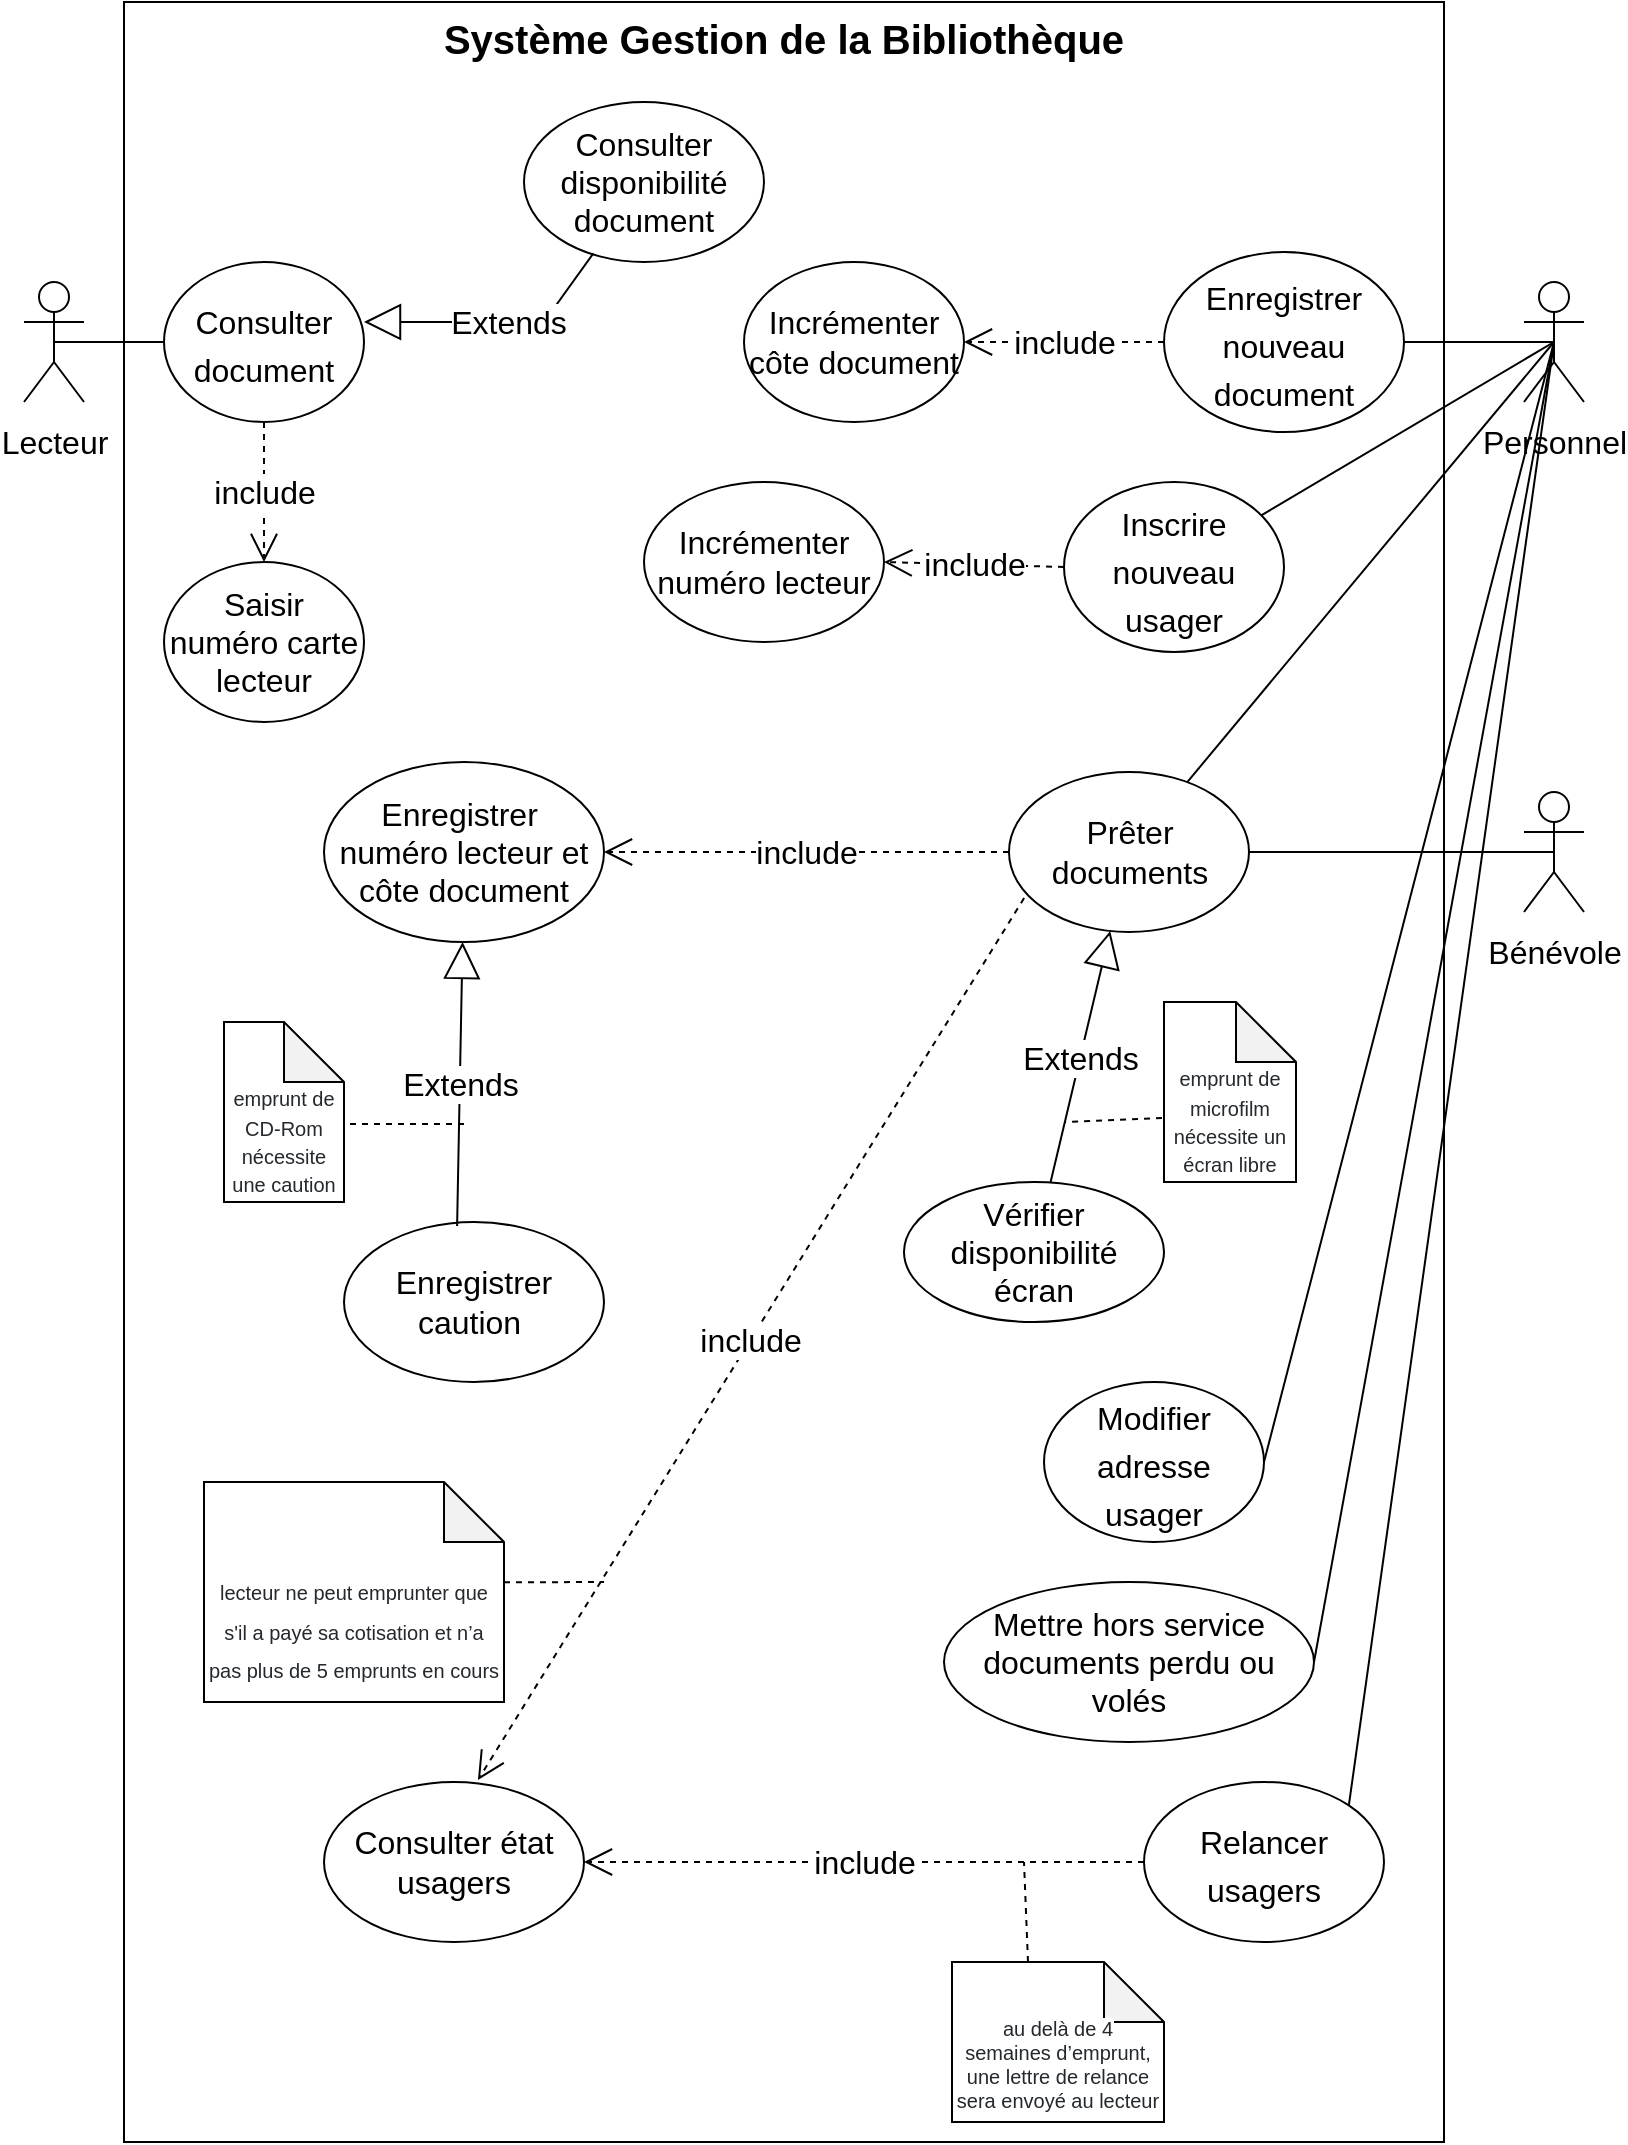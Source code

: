 <mxfile version="15.9.6" type="device"><diagram id="OHpG6m8NHWCoJrdF1ptG" name="Page-1"><mxGraphModel dx="1895" dy="1065" grid="1" gridSize="10" guides="1" tooltips="1" connect="1" arrows="1" fold="1" page="1" pageScale="1" pageWidth="827" pageHeight="1169" math="0" shadow="0"><root><mxCell id="0"/><mxCell id="1" parent="0"/><mxCell id="3H69x3JlhHG_i3iZv9lx-1" value="Système Gestion de la Bibliothèque" style="whiteSpace=wrap;html=1;verticalAlign=top;fontStyle=1;fontSize=20;" parent="1" vertex="1"><mxGeometry x="70" y="20" width="660" height="1070" as="geometry"/></mxCell><mxCell id="3H69x3JlhHG_i3iZv9lx-2" value="&lt;font style=&quot;font-size: 16px&quot;&gt;Lecteur&lt;/font&gt;" style="shape=umlActor;verticalLabelPosition=bottom;verticalAlign=top;html=1;outlineConnect=0;fontSize=20;" parent="1" vertex="1"><mxGeometry x="20" y="160" width="30" height="60" as="geometry"/></mxCell><mxCell id="3H69x3JlhHG_i3iZv9lx-3" value="&lt;span style=&quot;font-size: 16px&quot;&gt;Personnel&lt;/span&gt;" style="shape=umlActor;verticalLabelPosition=bottom;verticalAlign=top;html=1;outlineConnect=0;fontSize=20;" parent="1" vertex="1"><mxGeometry x="770" y="160" width="30" height="60" as="geometry"/></mxCell><mxCell id="3H69x3JlhHG_i3iZv9lx-4" value="&lt;font style=&quot;font-size: 16px&quot;&gt;Bénévole&lt;/font&gt;" style="shape=umlActor;verticalLabelPosition=bottom;verticalAlign=top;html=1;outlineConnect=0;fontSize=20;" parent="1" vertex="1"><mxGeometry x="770" y="415" width="30" height="60" as="geometry"/></mxCell><mxCell id="3H69x3JlhHG_i3iZv9lx-5" value="&lt;font style=&quot;font-size: 16px&quot;&gt;Consulter document&lt;/font&gt;" style="ellipse;whiteSpace=wrap;html=1;fontSize=20;" parent="1" vertex="1"><mxGeometry x="90" y="150" width="100" height="80" as="geometry"/></mxCell><mxCell id="3H69x3JlhHG_i3iZv9lx-7" value="&lt;font style=&quot;font-size: 16px&quot;&gt;Enregistrer nouveau document&lt;/font&gt;" style="ellipse;whiteSpace=wrap;html=1;fontSize=20;" parent="1" vertex="1"><mxGeometry x="590" y="145" width="120" height="90" as="geometry"/></mxCell><mxCell id="3H69x3JlhHG_i3iZv9lx-8" value="&lt;font style=&quot;font-size: 16px&quot;&gt;Inscrire &lt;br&gt;nouveau usager&lt;/font&gt;" style="ellipse;whiteSpace=wrap;html=1;fontSize=20;" parent="1" vertex="1"><mxGeometry x="540" y="260" width="110" height="85" as="geometry"/></mxCell><mxCell id="3H69x3JlhHG_i3iZv9lx-9" value="&lt;font style=&quot;font-size: 16px&quot;&gt;Modifier adresse usager&lt;/font&gt;" style="ellipse;whiteSpace=wrap;html=1;fontSize=20;" parent="1" vertex="1"><mxGeometry x="530" y="710" width="110" height="80" as="geometry"/></mxCell><mxCell id="3H69x3JlhHG_i3iZv9lx-10" value="&lt;font style=&quot;font-size: 16px&quot;&gt;Relancer usagers&lt;/font&gt;" style="ellipse;whiteSpace=wrap;html=1;fontSize=20;" parent="1" vertex="1"><mxGeometry x="580" y="910" width="120" height="80" as="geometry"/></mxCell><mxCell id="3H69x3JlhHG_i3iZv9lx-20" value="" style="endArrow=none;html=1;rounded=0;fontSize=20;entryX=0.5;entryY=0.5;entryDx=0;entryDy=0;entryPerimeter=0;" parent="1" source="3H69x3JlhHG_i3iZv9lx-7" target="3H69x3JlhHG_i3iZv9lx-3" edge="1"><mxGeometry width="50" height="50" relative="1" as="geometry"><mxPoint x="390" y="400" as="sourcePoint"/><mxPoint x="440" y="350" as="targetPoint"/></mxGeometry></mxCell><mxCell id="3H69x3JlhHG_i3iZv9lx-21" value="" style="endArrow=none;html=1;rounded=0;fontSize=20;exitX=0.5;exitY=0.5;exitDx=0;exitDy=0;exitPerimeter=0;" parent="1" source="3H69x3JlhHG_i3iZv9lx-3" target="3H69x3JlhHG_i3iZv9lx-8" edge="1"><mxGeometry width="50" height="50" relative="1" as="geometry"><mxPoint x="390" y="400" as="sourcePoint"/><mxPoint x="440" y="350" as="targetPoint"/></mxGeometry></mxCell><mxCell id="NGhZcJiRvI4xOklrxy-l-1" value="" style="endArrow=none;html=1;rounded=0;exitX=1;exitY=0.5;exitDx=0;exitDy=0;entryX=0.5;entryY=0.5;entryDx=0;entryDy=0;entryPerimeter=0;" parent="1" source="3H69x3JlhHG_i3iZv9lx-9" edge="1" target="3H69x3JlhHG_i3iZv9lx-3"><mxGeometry width="50" height="50" relative="1" as="geometry"><mxPoint x="390" y="440" as="sourcePoint"/><mxPoint x="695" y="190" as="targetPoint"/></mxGeometry></mxCell><mxCell id="NGhZcJiRvI4xOklrxy-l-3" value="&lt;div&gt;&lt;font style=&quot;font-size: 16px&quot;&gt;Prêter documents&lt;/font&gt;&lt;/div&gt;" style="ellipse;whiteSpace=wrap;html=1;" parent="1" vertex="1"><mxGeometry x="512.5" y="405" width="120" height="80" as="geometry"/></mxCell><mxCell id="NGhZcJiRvI4xOklrxy-l-4" value="" style="endArrow=none;html=1;rounded=0;fontSize=20;entryX=0.5;entryY=0.5;entryDx=0;entryDy=0;entryPerimeter=0;" parent="1" source="NGhZcJiRvI4xOklrxy-l-3" target="3H69x3JlhHG_i3iZv9lx-4" edge="1"><mxGeometry width="50" height="50" relative="1" as="geometry"><mxPoint x="390" y="560" as="sourcePoint"/><mxPoint x="440" y="510" as="targetPoint"/></mxGeometry></mxCell><mxCell id="NGhZcJiRvI4xOklrxy-l-9" value="Mettre hors service documents perdu ou volés" style="ellipse;whiteSpace=wrap;html=1;fontSize=16;" parent="1" vertex="1"><mxGeometry x="480" y="810" width="185" height="80" as="geometry"/></mxCell><mxCell id="NGhZcJiRvI4xOklrxy-l-10" value="" style="endArrow=none;html=1;rounded=0;fontSize=16;exitX=1;exitY=0.5;exitDx=0;exitDy=0;entryX=0.5;entryY=0.5;entryDx=0;entryDy=0;entryPerimeter=0;" parent="1" source="NGhZcJiRvI4xOklrxy-l-9" target="3H69x3JlhHG_i3iZv9lx-3" edge="1"><mxGeometry width="50" height="50" relative="1" as="geometry"><mxPoint x="390" y="610" as="sourcePoint"/><mxPoint x="440" y="560" as="targetPoint"/></mxGeometry></mxCell><mxCell id="NGhZcJiRvI4xOklrxy-l-11" value="Consulter état usagers" style="ellipse;whiteSpace=wrap;html=1;fontSize=16;" parent="1" vertex="1"><mxGeometry x="170" y="910" width="130" height="80" as="geometry"/></mxCell><mxCell id="NGhZcJiRvI4xOklrxy-l-13" value="" style="endArrow=none;html=1;rounded=0;fontSize=16;entryX=0.5;entryY=0.5;entryDx=0;entryDy=0;entryPerimeter=0;" parent="1" source="NGhZcJiRvI4xOklrxy-l-3" target="3H69x3JlhHG_i3iZv9lx-3" edge="1"><mxGeometry width="50" height="50" relative="1" as="geometry"><mxPoint x="390" y="490" as="sourcePoint"/><mxPoint x="440" y="440" as="targetPoint"/></mxGeometry></mxCell><mxCell id="NGhZcJiRvI4xOklrxy-l-14" value="" style="endArrow=none;html=1;rounded=0;fontSize=16;exitX=1;exitY=0;exitDx=0;exitDy=0;entryX=0.5;entryY=0.5;entryDx=0;entryDy=0;entryPerimeter=0;" parent="1" source="3H69x3JlhHG_i3iZv9lx-10" target="3H69x3JlhHG_i3iZv9lx-3" edge="1"><mxGeometry width="50" height="50" relative="1" as="geometry"><mxPoint x="390" y="650" as="sourcePoint"/><mxPoint x="440" y="600" as="targetPoint"/></mxGeometry></mxCell><mxCell id="NGhZcJiRvI4xOklrxy-l-18" value="" style="endArrow=none;html=1;rounded=0;fontSize=16;exitX=0.5;exitY=0.5;exitDx=0;exitDy=0;exitPerimeter=0;" parent="1" source="3H69x3JlhHG_i3iZv9lx-2" target="3H69x3JlhHG_i3iZv9lx-5" edge="1"><mxGeometry width="50" height="50" relative="1" as="geometry"><mxPoint x="390" y="530" as="sourcePoint"/><mxPoint x="185" y="200" as="targetPoint"/></mxGeometry></mxCell><mxCell id="NGhZcJiRvI4xOklrxy-l-19" value="include" style="endArrow=open;endSize=12;dashed=1;html=1;rounded=0;fontSize=16;exitX=0;exitY=0.5;exitDx=0;exitDy=0;" parent="1" source="3H69x3JlhHG_i3iZv9lx-10" target="NGhZcJiRvI4xOklrxy-l-11" edge="1"><mxGeometry width="160" relative="1" as="geometry"><mxPoint x="330" y="660" as="sourcePoint"/><mxPoint x="490" y="660" as="targetPoint"/></mxGeometry></mxCell><mxCell id="NGhZcJiRvI4xOklrxy-l-21" value="include" style="endArrow=open;endSize=12;dashed=1;html=1;rounded=0;fontSize=16;" parent="1" source="NGhZcJiRvI4xOklrxy-l-3" target="Zi7x6dvABiTGBooc9wCr-1" edge="1"><mxGeometry width="160" relative="1" as="geometry"><mxPoint x="330" y="480" as="sourcePoint"/><mxPoint x="283.854" y="495.0" as="targetPoint"/></mxGeometry></mxCell><mxCell id="Zi7x6dvABiTGBooc9wCr-1" value="Enregistrer&amp;nbsp; numéro lecteur et côte document" style="ellipse;whiteSpace=wrap;html=1;fontSize=16;" parent="1" vertex="1"><mxGeometry x="170" y="400" width="140" height="90" as="geometry"/></mxCell><mxCell id="Zi7x6dvABiTGBooc9wCr-4" value="Enregistrer caution&amp;nbsp;" style="ellipse;whiteSpace=wrap;html=1;fontSize=16;" parent="1" vertex="1"><mxGeometry x="180" y="630" width="130" height="80" as="geometry"/></mxCell><mxCell id="Zi7x6dvABiTGBooc9wCr-5" value="Vérifier disponibilité &lt;br&gt;écran" style="ellipse;whiteSpace=wrap;html=1;fontSize=16;" parent="1" vertex="1"><mxGeometry x="460" y="610" width="130" height="70" as="geometry"/></mxCell><mxCell id="Zi7x6dvABiTGBooc9wCr-6" value="Extends" style="endArrow=block;endSize=16;endFill=0;html=1;rounded=0;fontSize=16;" parent="1" source="Zi7x6dvABiTGBooc9wCr-5" target="NGhZcJiRvI4xOklrxy-l-3" edge="1"><mxGeometry width="160" relative="1" as="geometry"><mxPoint x="330" y="560" as="sourcePoint"/><mxPoint x="490" y="560" as="targetPoint"/></mxGeometry></mxCell><mxCell id="Zi7x6dvABiTGBooc9wCr-7" value="Extends" style="endArrow=block;endSize=16;endFill=0;html=1;rounded=0;fontSize=16;exitX=0.435;exitY=0.025;exitDx=0;exitDy=0;exitPerimeter=0;" parent="1" source="Zi7x6dvABiTGBooc9wCr-4" target="Zi7x6dvABiTGBooc9wCr-1" edge="1"><mxGeometry width="160" relative="1" as="geometry"><mxPoint x="330" y="700" as="sourcePoint"/><mxPoint x="223.75" y="545" as="targetPoint"/></mxGeometry></mxCell><mxCell id="xHaf1AJgSzIiyrLwRIEP-1" value="&lt;font style=&quot;font-size: 10px&quot;&gt;&amp;nbsp;&lt;br&gt;&lt;span style=&quot;color: rgb(36 , 41 , 46) ; font-family: , &amp;#34;blinkmacsystemfont&amp;#34; , &amp;#34;segoe ui&amp;#34; , &amp;#34;helvetica&amp;#34; , &amp;#34;arial&amp;#34; , sans-serif , &amp;#34;apple color emoji&amp;#34; , &amp;#34;segoe ui emoji&amp;#34; ; text-align: left ; background-color: rgb(255 , 255 , 255)&quot;&gt;&lt;font style=&quot;font-size: 10px&quot;&gt;&lt;br&gt;emprunt de CD-Rom nécessite une caution&lt;/font&gt;&lt;/span&gt;&lt;/font&gt;" style="shape=note;whiteSpace=wrap;html=1;backgroundOutline=1;darkOpacity=0.05;" vertex="1" parent="1"><mxGeometry x="120" y="530" width="60" height="90" as="geometry"/></mxCell><mxCell id="xHaf1AJgSzIiyrLwRIEP-2" value="" style="endArrow=none;dashed=1;html=1;rounded=0;fontSize=12;entryX=1.017;entryY=0.567;entryDx=0;entryDy=0;entryPerimeter=0;" edge="1" parent="1" target="xHaf1AJgSzIiyrLwRIEP-1"><mxGeometry width="50" height="50" relative="1" as="geometry"><mxPoint x="240" y="581" as="sourcePoint"/><mxPoint x="220" y="575" as="targetPoint"/></mxGeometry></mxCell><mxCell id="xHaf1AJgSzIiyrLwRIEP-3" value="&lt;span style=&quot;color: rgb(36 , 41 , 46) ; font-family: , &amp;#34;blinkmacsystemfont&amp;#34; , &amp;#34;segoe ui&amp;#34; , &amp;#34;helvetica&amp;#34; , &amp;#34;arial&amp;#34; , sans-serif , &amp;#34;apple color emoji&amp;#34; , &amp;#34;segoe ui emoji&amp;#34; ; text-align: left ; background-color: rgb(255 , 255 , 255)&quot;&gt;&lt;font style=&quot;font-size: 10px&quot;&gt;&lt;br&gt;&lt;br&gt;emprunt de microfilm nécessite un écran libre&lt;/font&gt;&lt;/span&gt;" style="shape=note;whiteSpace=wrap;html=1;backgroundOutline=1;darkOpacity=0.05;fontSize=12;" vertex="1" parent="1"><mxGeometry x="590" y="520" width="66" height="90" as="geometry"/></mxCell><mxCell id="xHaf1AJgSzIiyrLwRIEP-4" value="" style="endArrow=none;dashed=1;html=1;rounded=0;fontSize=10;exitX=-0.015;exitY=0.644;exitDx=0;exitDy=0;exitPerimeter=0;" edge="1" parent="1" source="xHaf1AJgSzIiyrLwRIEP-3"><mxGeometry width="50" height="50" relative="1" as="geometry"><mxPoint x="390" y="460" as="sourcePoint"/><mxPoint x="540" y="580" as="targetPoint"/></mxGeometry></mxCell><mxCell id="xHaf1AJgSzIiyrLwRIEP-6" value="&lt;font style=&quot;font-size: 16px&quot;&gt;Incrémenter côte document&lt;/font&gt;" style="ellipse;whiteSpace=wrap;html=1;fontSize=10;" vertex="1" parent="1"><mxGeometry x="380" y="150" width="110" height="80" as="geometry"/></mxCell><mxCell id="xHaf1AJgSzIiyrLwRIEP-7" value="include" style="endArrow=open;endSize=12;dashed=1;html=1;rounded=0;fontSize=16;entryX=1;entryY=0.5;entryDx=0;entryDy=0;" edge="1" parent="1" source="3H69x3JlhHG_i3iZv9lx-7" target="xHaf1AJgSzIiyrLwRIEP-6"><mxGeometry width="160" relative="1" as="geometry"><mxPoint x="330" y="420" as="sourcePoint"/><mxPoint x="490" y="420" as="targetPoint"/></mxGeometry></mxCell><mxCell id="xHaf1AJgSzIiyrLwRIEP-8" value="&lt;font style=&quot;font-size: 16px&quot;&gt;Incrémenter numéro lecteur&lt;/font&gt;" style="ellipse;whiteSpace=wrap;html=1;fontSize=10;" vertex="1" parent="1"><mxGeometry x="330" y="260" width="120" height="80" as="geometry"/></mxCell><mxCell id="xHaf1AJgSzIiyrLwRIEP-10" value="include" style="endArrow=open;endSize=12;dashed=1;html=1;rounded=0;fontSize=16;exitX=0;exitY=0.5;exitDx=0;exitDy=0;entryX=1;entryY=0.5;entryDx=0;entryDy=0;" edge="1" parent="1" source="3H69x3JlhHG_i3iZv9lx-8" target="xHaf1AJgSzIiyrLwRIEP-8"><mxGeometry width="160" relative="1" as="geometry"><mxPoint x="330" y="420" as="sourcePoint"/><mxPoint x="490" y="420" as="targetPoint"/></mxGeometry></mxCell><mxCell id="xHaf1AJgSzIiyrLwRIEP-13" value="include" style="endArrow=open;endSize=12;dashed=1;html=1;rounded=0;fontSize=16;entryX=0.592;entryY=-0.012;entryDx=0;entryDy=0;exitX=0.063;exitY=0.788;exitDx=0;exitDy=0;entryPerimeter=0;exitPerimeter=0;" edge="1" parent="1" source="NGhZcJiRvI4xOklrxy-l-3" target="NGhZcJiRvI4xOklrxy-l-11"><mxGeometry width="160" relative="1" as="geometry"><mxPoint x="330" y="570" as="sourcePoint"/><mxPoint x="490" y="570" as="targetPoint"/></mxGeometry></mxCell><mxCell id="xHaf1AJgSzIiyrLwRIEP-14" value="&lt;p&gt;&lt;span style=&quot;background-color: rgb(255 , 255 , 255) ; color: rgb(36 , 41 , 46) ; font-size: 10px ; text-align: left&quot;&gt;&lt;br&gt;&lt;/span&gt;&lt;/p&gt;&lt;p&gt;&lt;span style=&quot;background-color: rgb(255 , 255 , 255) ; color: rgb(36 , 41 , 46) ; font-size: 10px ; text-align: left&quot;&gt;lecteur ne peut emprunter que s'il a payé sa cotisation et n’a pas plus de 5 emprunts en cours&lt;/span&gt;&lt;br&gt;&lt;/p&gt;" style="shape=note;whiteSpace=wrap;html=1;backgroundOutline=1;darkOpacity=0.05;fontSize=16;" vertex="1" parent="1"><mxGeometry x="110" y="760" width="150" height="110" as="geometry"/></mxCell><mxCell id="xHaf1AJgSzIiyrLwRIEP-15" value="" style="endArrow=none;dashed=1;html=1;rounded=0;fontFamily=Helvetica;fontSize=10;exitX=1;exitY=0.456;exitDx=0;exitDy=0;exitPerimeter=0;" edge="1" parent="1" source="xHaf1AJgSzIiyrLwRIEP-14"><mxGeometry width="50" height="50" relative="1" as="geometry"><mxPoint x="390" y="680" as="sourcePoint"/><mxPoint x="310" y="810" as="targetPoint"/></mxGeometry></mxCell><mxCell id="xHaf1AJgSzIiyrLwRIEP-16" value="&lt;p&gt;&lt;/p&gt;&lt;p&gt;&lt;span style=&quot;background-color: rgb(255 , 255 , 255) ; color: rgb(36 , 41 , 46)&quot;&gt;&lt;br&gt;&lt;/span&gt;&lt;/p&gt;&lt;p&gt;&lt;span style=&quot;background-color: rgb(255 , 255 , 255) ; color: rgb(36 , 41 , 46)&quot;&gt;au delà de 4 semaines&amp;nbsp;&lt;/span&gt;&lt;span style=&quot;background-color: rgb(255 , 255 , 255) ; color: rgb(36 , 41 , 46)&quot;&gt;d’emprunt, une lettre de relance sera envoyé au lecteur&lt;/span&gt;&lt;/p&gt;&lt;p&gt;&lt;/p&gt;" style="shape=note;whiteSpace=wrap;html=1;backgroundOutline=1;darkOpacity=0.05;fontFamily=Helvetica;fontSize=10;" vertex="1" parent="1"><mxGeometry x="484" y="1000" width="106" height="80" as="geometry"/></mxCell><mxCell id="xHaf1AJgSzIiyrLwRIEP-17" value="" style="endArrow=none;dashed=1;html=1;rounded=0;fontFamily=Helvetica;fontSize=10;exitX=0;exitY=0;exitDx=38;exitDy=0;exitPerimeter=0;" edge="1" parent="1" source="xHaf1AJgSzIiyrLwRIEP-16"><mxGeometry width="50" height="50" relative="1" as="geometry"><mxPoint x="390" y="1010" as="sourcePoint"/><mxPoint x="520" y="950" as="targetPoint"/></mxGeometry></mxCell><mxCell id="xHaf1AJgSzIiyrLwRIEP-18" value="&lt;font style=&quot;font-size: 16px&quot;&gt;Saisir numéro carte lecteur&lt;/font&gt;" style="ellipse;whiteSpace=wrap;html=1;fontFamily=Helvetica;fontSize=10;" vertex="1" parent="1"><mxGeometry x="90" y="300" width="100" height="80" as="geometry"/></mxCell><mxCell id="xHaf1AJgSzIiyrLwRIEP-19" value="include" style="endArrow=open;endSize=12;dashed=1;html=1;rounded=0;fontFamily=Helvetica;fontSize=16;" edge="1" parent="1" source="3H69x3JlhHG_i3iZv9lx-5" target="xHaf1AJgSzIiyrLwRIEP-18"><mxGeometry width="160" relative="1" as="geometry"><mxPoint x="330" y="450" as="sourcePoint"/><mxPoint x="490" y="450" as="targetPoint"/></mxGeometry></mxCell><mxCell id="xHaf1AJgSzIiyrLwRIEP-20" value="Consulter disponibilité document" style="ellipse;whiteSpace=wrap;html=1;fontFamily=Helvetica;fontSize=16;" vertex="1" parent="1"><mxGeometry x="270" y="70" width="120" height="80" as="geometry"/></mxCell><mxCell id="xHaf1AJgSzIiyrLwRIEP-21" value="Extends" style="endArrow=block;endSize=16;endFill=0;html=1;rounded=0;fontFamily=Helvetica;fontSize=16;entryX=1;entryY=0.375;entryDx=0;entryDy=0;entryPerimeter=0;exitX=0.289;exitY=0.946;exitDx=0;exitDy=0;exitPerimeter=0;" edge="1" parent="1" source="xHaf1AJgSzIiyrLwRIEP-20" target="3H69x3JlhHG_i3iZv9lx-5"><mxGeometry x="-0.087" width="160" relative="1" as="geometry"><mxPoint x="330" y="380" as="sourcePoint"/><mxPoint x="490" y="380" as="targetPoint"/><Array as="points"><mxPoint x="280" y="180"/></Array><mxPoint as="offset"/></mxGeometry></mxCell></root></mxGraphModel></diagram></mxfile>